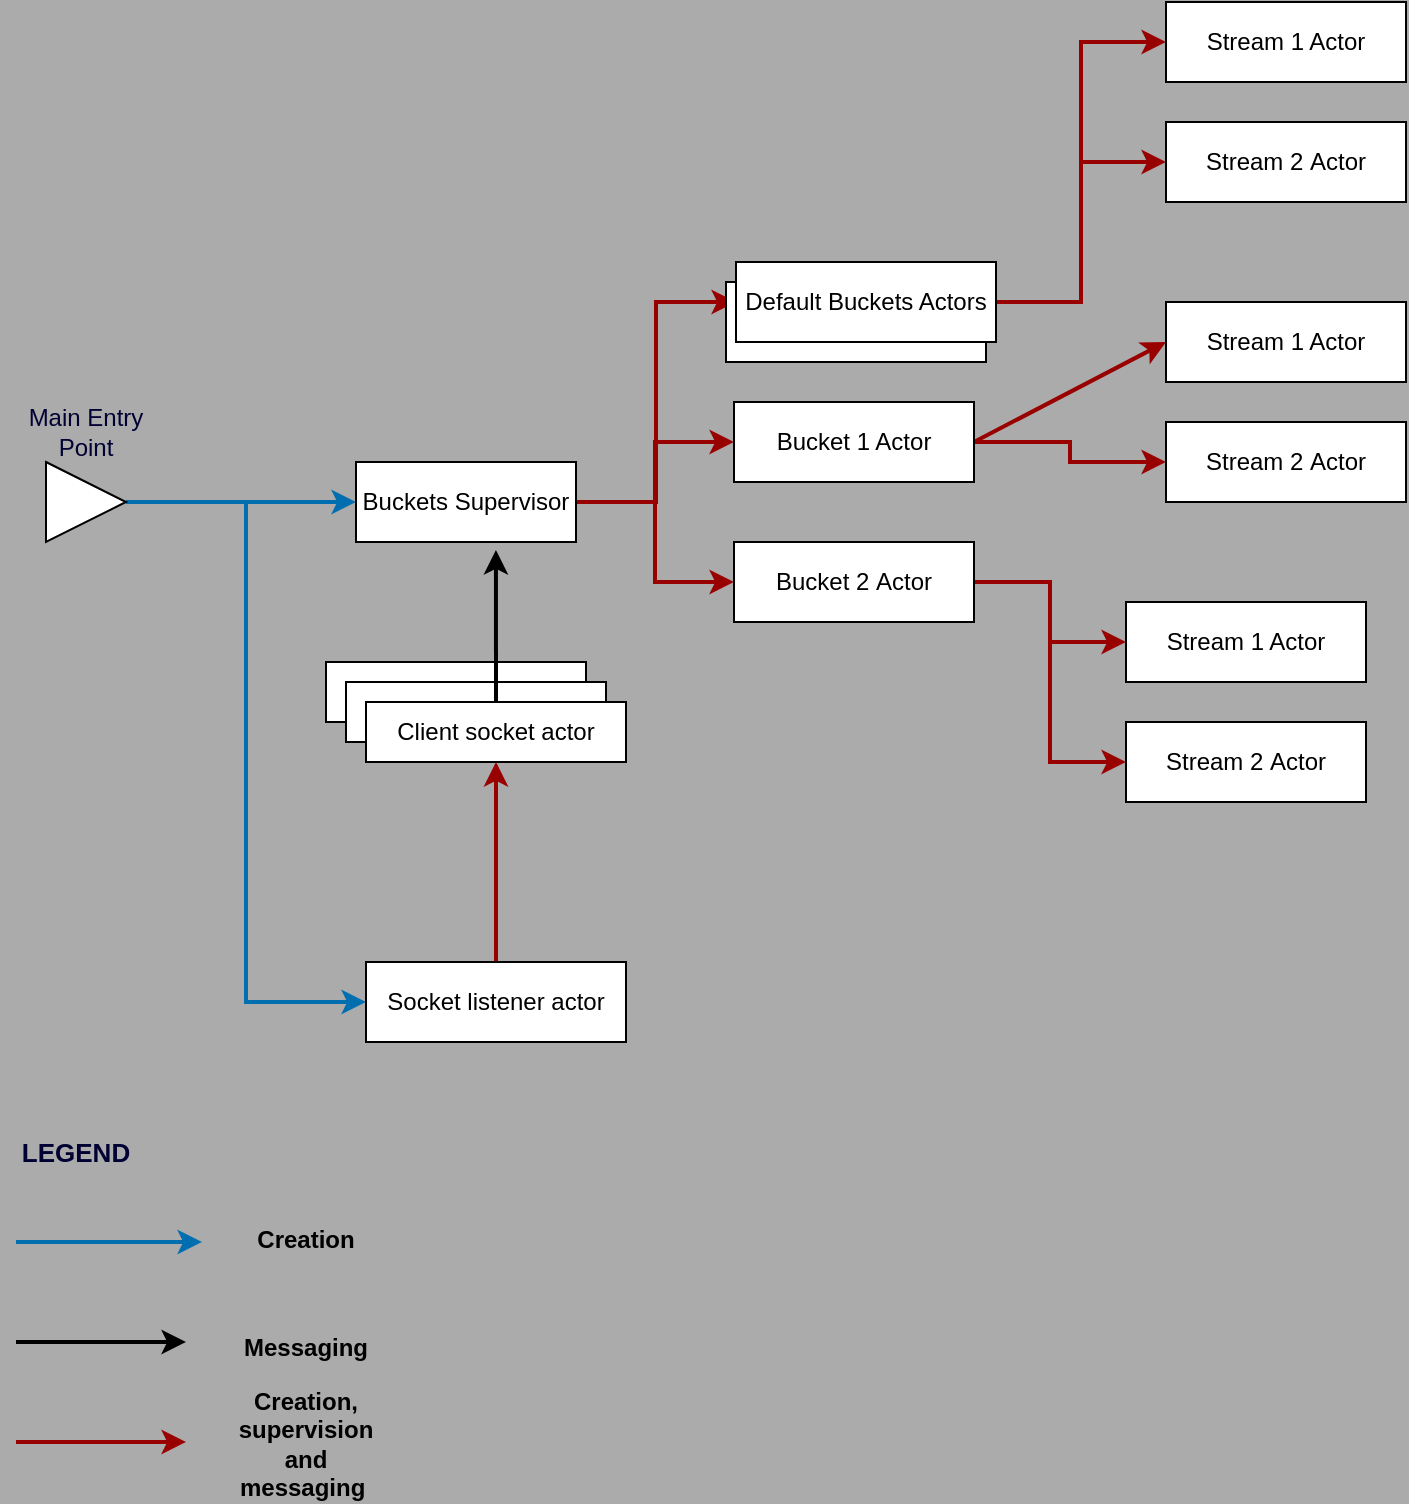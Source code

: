 <mxfile version="21.7.5" type="device">
  <diagram name="Page-1" id="FKYXNkp2JkVrQuyUJ2H_">
    <mxGraphModel dx="1434" dy="833" grid="1" gridSize="10" guides="1" tooltips="1" connect="1" arrows="1" fold="1" page="1" pageScale="1" pageWidth="850" pageHeight="1100" background="#ABABAB" math="0" shadow="0">
      <root>
        <mxCell id="0" />
        <mxCell id="1" parent="0" />
        <mxCell id="o_dSBUGspZbCZea4BZa2-9" style="edgeStyle=orthogonalEdgeStyle;rounded=0;orthogonalLoop=1;jettySize=auto;html=1;exitX=1;exitY=0.5;exitDx=0;exitDy=0;entryX=0;entryY=0.5;entryDx=0;entryDy=0;strokeWidth=2;strokeColor=#006EAF;fillColor=#1ba1e2;" parent="1" source="o_dSBUGspZbCZea4BZa2-1" target="o_dSBUGspZbCZea4BZa2-5" edge="1">
          <mxGeometry relative="1" as="geometry" />
        </mxCell>
        <mxCell id="o_dSBUGspZbCZea4BZa2-10" style="edgeStyle=orthogonalEdgeStyle;rounded=0;orthogonalLoop=1;jettySize=auto;html=1;exitX=1;exitY=0.5;exitDx=0;exitDy=0;entryX=0;entryY=0.5;entryDx=0;entryDy=0;strokeWidth=2;strokeColor=#006EAF;fillColor=#1ba1e2;" parent="1" source="o_dSBUGspZbCZea4BZa2-1" target="o_dSBUGspZbCZea4BZa2-6" edge="1">
          <mxGeometry relative="1" as="geometry" />
        </mxCell>
        <mxCell id="o_dSBUGspZbCZea4BZa2-1" value="" style="triangle;whiteSpace=wrap;html=1;" parent="1" vertex="1">
          <mxGeometry x="80" y="310" width="40" height="40" as="geometry" />
        </mxCell>
        <mxCell id="o_dSBUGspZbCZea4BZa2-2" value="Main Entry Point" style="text;html=1;align=center;verticalAlign=middle;whiteSpace=wrap;rounded=0;fontColor=#000033;" parent="1" vertex="1">
          <mxGeometry x="65" y="280" width="70" height="30" as="geometry" />
        </mxCell>
        <mxCell id="o_dSBUGspZbCZea4BZa2-16" style="edgeStyle=orthogonalEdgeStyle;rounded=0;orthogonalLoop=1;jettySize=auto;html=1;exitX=1;exitY=0.5;exitDx=0;exitDy=0;fillColor=#a20025;strokeColor=#990000;fontSize=12;strokeWidth=2;" parent="1" source="o_dSBUGspZbCZea4BZa2-20" target="o_dSBUGspZbCZea4BZa2-15" edge="1">
          <mxGeometry relative="1" as="geometry">
            <mxPoint x="320" y="220" as="sourcePoint" />
          </mxGeometry>
        </mxCell>
        <mxCell id="iFhhm7Zu1a7hrqGpjYVN-1" style="edgeStyle=orthogonalEdgeStyle;rounded=0;orthogonalLoop=1;jettySize=auto;html=1;exitX=1;exitY=0.5;exitDx=0;exitDy=0;fontSize=12;strokeColor=#990000;strokeWidth=2;" parent="1" source="o_dSBUGspZbCZea4BZa2-5" target="o_dSBUGspZbCZea4BZa2-20" edge="1">
          <mxGeometry relative="1" as="geometry" />
        </mxCell>
        <mxCell id="iFhhm7Zu1a7hrqGpjYVN-2" style="edgeStyle=orthogonalEdgeStyle;rounded=0;orthogonalLoop=1;jettySize=auto;html=1;exitX=1;exitY=0.5;exitDx=0;exitDy=0;fontSize=12;strokeColor=#990000;strokeWidth=2;" parent="1" source="o_dSBUGspZbCZea4BZa2-5" target="o_dSBUGspZbCZea4BZa2-21" edge="1">
          <mxGeometry relative="1" as="geometry" />
        </mxCell>
        <mxCell id="iFhhm7Zu1a7hrqGpjYVN-5" style="edgeStyle=orthogonalEdgeStyle;rounded=0;orthogonalLoop=1;jettySize=auto;html=1;exitX=1;exitY=0.5;exitDx=0;exitDy=0;entryX=0;entryY=0.5;entryDx=0;entryDy=0;fontSize=12;strokeColor=#990000;strokeWidth=2;" parent="1" source="o_dSBUGspZbCZea4BZa2-5" target="iFhhm7Zu1a7hrqGpjYVN-4" edge="1">
          <mxGeometry relative="1" as="geometry" />
        </mxCell>
        <mxCell id="o_dSBUGspZbCZea4BZa2-5" value="Buckets Supervisor" style="rounded=0;whiteSpace=wrap;html=1;" parent="1" vertex="1">
          <mxGeometry x="235" y="310" width="110" height="40" as="geometry" />
        </mxCell>
        <mxCell id="cVJKMFFWYSYcRrzrft1k-4" style="edgeStyle=orthogonalEdgeStyle;rounded=0;orthogonalLoop=1;jettySize=auto;html=1;entryX=0.5;entryY=1;entryDx=0;entryDy=0;fontSize=12;strokeColor=#990000;strokeWidth=2;" edge="1" parent="1" source="o_dSBUGspZbCZea4BZa2-6" target="cVJKMFFWYSYcRrzrft1k-3">
          <mxGeometry relative="1" as="geometry" />
        </mxCell>
        <mxCell id="o_dSBUGspZbCZea4BZa2-6" value="Socket listener actor" style="rounded=0;whiteSpace=wrap;html=1;" parent="1" vertex="1">
          <mxGeometry x="240" y="560" width="130" height="40" as="geometry" />
        </mxCell>
        <mxCell id="o_dSBUGspZbCZea4BZa2-13" value="" style="endArrow=classic;html=1;rounded=0;exitX=1;exitY=0.5;exitDx=0;exitDy=0;entryX=0;entryY=0.5;entryDx=0;entryDy=0;fillColor=#a20025;strokeColor=#990000;fontSize=12;strokeWidth=2;" parent="1" source="o_dSBUGspZbCZea4BZa2-20" target="o_dSBUGspZbCZea4BZa2-14" edge="1">
          <mxGeometry width="50" height="50" relative="1" as="geometry">
            <mxPoint x="320" y="220" as="sourcePoint" />
            <mxPoint x="380" y="160" as="targetPoint" />
          </mxGeometry>
        </mxCell>
        <mxCell id="o_dSBUGspZbCZea4BZa2-14" value="Stream 1 Actor" style="rounded=0;whiteSpace=wrap;html=1;" parent="1" vertex="1">
          <mxGeometry x="640" y="230" width="120" height="40" as="geometry" />
        </mxCell>
        <mxCell id="o_dSBUGspZbCZea4BZa2-15" value="Stream 2&amp;nbsp;Actor" style="rounded=0;whiteSpace=wrap;html=1;" parent="1" vertex="1">
          <mxGeometry x="640" y="290" width="120" height="40" as="geometry" />
        </mxCell>
        <mxCell id="o_dSBUGspZbCZea4BZa2-20" value="Bucket 1 Actor" style="rounded=0;whiteSpace=wrap;html=1;" parent="1" vertex="1">
          <mxGeometry x="424" y="280" width="120" height="40" as="geometry" />
        </mxCell>
        <mxCell id="iFhhm7Zu1a7hrqGpjYVN-13" style="edgeStyle=orthogonalEdgeStyle;rounded=0;orthogonalLoop=1;jettySize=auto;html=1;exitX=1;exitY=0.5;exitDx=0;exitDy=0;entryX=0;entryY=0.5;entryDx=0;entryDy=0;fontSize=12;strokeColor=#990000;strokeWidth=2;" parent="1" source="o_dSBUGspZbCZea4BZa2-21" target="iFhhm7Zu1a7hrqGpjYVN-10" edge="1">
          <mxGeometry relative="1" as="geometry" />
        </mxCell>
        <mxCell id="iFhhm7Zu1a7hrqGpjYVN-14" style="edgeStyle=orthogonalEdgeStyle;rounded=0;orthogonalLoop=1;jettySize=auto;html=1;exitX=1;exitY=0.5;exitDx=0;exitDy=0;entryX=0;entryY=0.5;entryDx=0;entryDy=0;fontSize=12;strokeColor=#990000;strokeWidth=2;" parent="1" source="o_dSBUGspZbCZea4BZa2-21" target="iFhhm7Zu1a7hrqGpjYVN-11" edge="1">
          <mxGeometry relative="1" as="geometry" />
        </mxCell>
        <mxCell id="o_dSBUGspZbCZea4BZa2-21" value="Bucket 2&amp;nbsp;Actor" style="rounded=0;whiteSpace=wrap;html=1;" parent="1" vertex="1">
          <mxGeometry x="424" y="350" width="120" height="40" as="geometry" />
        </mxCell>
        <mxCell id="o_dSBUGspZbCZea4BZa2-26" style="edgeStyle=orthogonalEdgeStyle;rounded=0;orthogonalLoop=1;jettySize=auto;html=1;exitX=1;exitY=0.5;exitDx=0;exitDy=0;entryX=0;entryY=0.5;entryDx=0;entryDy=0;strokeWidth=2;strokeColor=#006EAF;fillColor=#1ba1e2;" parent="1" edge="1">
          <mxGeometry relative="1" as="geometry">
            <mxPoint x="65" y="700" as="sourcePoint" />
            <mxPoint x="158" y="700" as="targetPoint" />
          </mxGeometry>
        </mxCell>
        <mxCell id="o_dSBUGspZbCZea4BZa2-27" value="LEGEND" style="text;html=1;align=center;verticalAlign=middle;whiteSpace=wrap;rounded=0;fontColor=#000033;fontSize=13;fontStyle=1" parent="1" vertex="1">
          <mxGeometry x="65" y="640" width="60" height="30" as="geometry" />
        </mxCell>
        <mxCell id="o_dSBUGspZbCZea4BZa2-28" value="Creation" style="text;html=1;strokeColor=none;fillColor=none;align=center;verticalAlign=middle;whiteSpace=wrap;rounded=0;fontColor=#000000;fontStyle=1" parent="1" vertex="1">
          <mxGeometry x="180" y="684" width="60" height="30" as="geometry" />
        </mxCell>
        <mxCell id="o_dSBUGspZbCZea4BZa2-29" value="" style="endArrow=classic;html=1;rounded=0;strokeWidth=2;strokeColor=#000000;" parent="1" edge="1">
          <mxGeometry width="50" height="50" relative="1" as="geometry">
            <mxPoint x="65" y="750" as="sourcePoint" />
            <mxPoint x="150" y="750" as="targetPoint" />
          </mxGeometry>
        </mxCell>
        <mxCell id="o_dSBUGspZbCZea4BZa2-30" value="Messaging" style="text;html=1;strokeColor=none;fillColor=none;align=center;verticalAlign=middle;whiteSpace=wrap;rounded=0;fontColor=#000000;fontStyle=1" parent="1" vertex="1">
          <mxGeometry x="180" y="738" width="60" height="30" as="geometry" />
        </mxCell>
        <mxCell id="o_dSBUGspZbCZea4BZa2-31" value="" style="endArrow=classic;html=1;rounded=0;exitX=1;exitY=0.5;exitDx=0;exitDy=0;strokeColor=#990000;fontSize=12;strokeWidth=2;" parent="1" edge="1">
          <mxGeometry width="50" height="50" relative="1" as="geometry">
            <mxPoint x="65" y="800" as="sourcePoint" />
            <mxPoint x="150" y="800" as="targetPoint" />
          </mxGeometry>
        </mxCell>
        <mxCell id="o_dSBUGspZbCZea4BZa2-32" value="Creation, supervision and messaging&amp;nbsp;" style="text;html=1;strokeColor=none;fillColor=none;align=center;verticalAlign=middle;whiteSpace=wrap;rounded=0;fontColor=#000000;fontStyle=1" parent="1" vertex="1">
          <mxGeometry x="170" y="786" width="80" height="30" as="geometry" />
        </mxCell>
        <mxCell id="iFhhm7Zu1a7hrqGpjYVN-3" value="Bucket 2&amp;nbsp;Actor" style="rounded=0;whiteSpace=wrap;html=1;" parent="1" vertex="1">
          <mxGeometry x="420" y="220" width="130" height="40" as="geometry" />
        </mxCell>
        <mxCell id="iFhhm7Zu1a7hrqGpjYVN-8" style="edgeStyle=orthogonalEdgeStyle;rounded=0;orthogonalLoop=1;jettySize=auto;html=1;exitX=1;exitY=0.5;exitDx=0;exitDy=0;entryX=0;entryY=0.5;entryDx=0;entryDy=0;fillColor=#a20025;strokeColor=#990000;strokeWidth=2;fontSize=12;" parent="1" source="iFhhm7Zu1a7hrqGpjYVN-4" target="iFhhm7Zu1a7hrqGpjYVN-6" edge="1">
          <mxGeometry relative="1" as="geometry" />
        </mxCell>
        <mxCell id="iFhhm7Zu1a7hrqGpjYVN-9" style="edgeStyle=orthogonalEdgeStyle;rounded=0;orthogonalLoop=1;jettySize=auto;html=1;exitX=1;exitY=0.5;exitDx=0;exitDy=0;entryX=0;entryY=0.5;entryDx=0;entryDy=0;fillColor=#a20025;strokeColor=#990000;strokeWidth=2;fontSize=12;" parent="1" source="iFhhm7Zu1a7hrqGpjYVN-4" target="iFhhm7Zu1a7hrqGpjYVN-7" edge="1">
          <mxGeometry relative="1" as="geometry" />
        </mxCell>
        <mxCell id="iFhhm7Zu1a7hrqGpjYVN-4" value="Default Buckets Actors" style="rounded=0;whiteSpace=wrap;html=1;" parent="1" vertex="1">
          <mxGeometry x="425" y="210" width="130" height="40" as="geometry" />
        </mxCell>
        <mxCell id="iFhhm7Zu1a7hrqGpjYVN-6" value="Stream 1 Actor" style="rounded=0;whiteSpace=wrap;html=1;" parent="1" vertex="1">
          <mxGeometry x="640" y="80" width="120" height="40" as="geometry" />
        </mxCell>
        <mxCell id="iFhhm7Zu1a7hrqGpjYVN-7" value="Stream 2&amp;nbsp;Actor" style="rounded=0;whiteSpace=wrap;html=1;" parent="1" vertex="1">
          <mxGeometry x="640" y="140" width="120" height="40" as="geometry" />
        </mxCell>
        <mxCell id="iFhhm7Zu1a7hrqGpjYVN-10" value="Stream 1 Actor" style="rounded=0;whiteSpace=wrap;html=1;" parent="1" vertex="1">
          <mxGeometry x="620" y="380" width="120" height="40" as="geometry" />
        </mxCell>
        <mxCell id="iFhhm7Zu1a7hrqGpjYVN-11" value="Stream 2&amp;nbsp;Actor" style="rounded=0;whiteSpace=wrap;html=1;" parent="1" vertex="1">
          <mxGeometry x="620" y="440" width="120" height="40" as="geometry" />
        </mxCell>
        <mxCell id="cVJKMFFWYSYcRrzrft1k-8" value="" style="group" vertex="1" connectable="0" parent="1">
          <mxGeometry x="220" y="410" width="150" height="50" as="geometry" />
        </mxCell>
        <mxCell id="cVJKMFFWYSYcRrzrft1k-1" value="Client socket actor" style="rounded=0;whiteSpace=wrap;html=1;movable=1;resizable=1;rotatable=1;deletable=1;editable=1;locked=0;connectable=1;" vertex="1" parent="cVJKMFFWYSYcRrzrft1k-8">
          <mxGeometry width="130" height="30" as="geometry" />
        </mxCell>
        <mxCell id="cVJKMFFWYSYcRrzrft1k-2" value="Client socket actor" style="rounded=0;whiteSpace=wrap;html=1;movable=1;resizable=1;rotatable=1;deletable=1;editable=1;locked=0;connectable=1;" vertex="1" parent="cVJKMFFWYSYcRrzrft1k-8">
          <mxGeometry x="10" y="10" width="130" height="30" as="geometry" />
        </mxCell>
        <mxCell id="cVJKMFFWYSYcRrzrft1k-3" value="Client socket actor" style="rounded=0;whiteSpace=wrap;html=1;movable=1;resizable=1;rotatable=1;deletable=1;editable=1;locked=0;connectable=1;" vertex="1" parent="cVJKMFFWYSYcRrzrft1k-8">
          <mxGeometry x="20" y="20" width="130" height="30" as="geometry" />
        </mxCell>
        <mxCell id="cVJKMFFWYSYcRrzrft1k-9" style="edgeStyle=orthogonalEdgeStyle;rounded=0;orthogonalLoop=1;jettySize=auto;html=1;exitX=0.5;exitY=0;exitDx=0;exitDy=0;entryX=0.636;entryY=1.1;entryDx=0;entryDy=0;entryPerimeter=0;strokeColor=#000000;strokeWidth=2;curved=1;" edge="1" parent="1" source="cVJKMFFWYSYcRrzrft1k-3" target="o_dSBUGspZbCZea4BZa2-5">
          <mxGeometry relative="1" as="geometry" />
        </mxCell>
      </root>
    </mxGraphModel>
  </diagram>
</mxfile>
